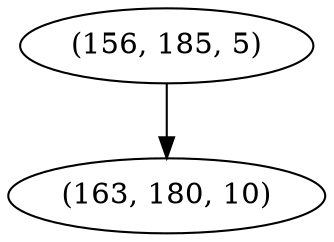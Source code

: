 digraph tree {
    "(156, 185, 5)";
    "(163, 180, 10)";
    "(156, 185, 5)" -> "(163, 180, 10)";
}
